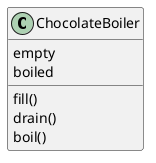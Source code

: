 @startuml

class ChocolateBoiler{
    empty
    boiled

    fill()
    drain()
    boil()
}

@enduml